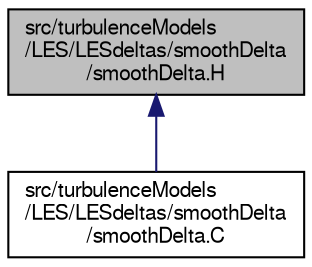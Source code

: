 digraph "src/turbulenceModels/LES/LESdeltas/smoothDelta/smoothDelta.H"
{
  bgcolor="transparent";
  edge [fontname="FreeSans",fontsize="10",labelfontname="FreeSans",labelfontsize="10"];
  node [fontname="FreeSans",fontsize="10",shape=record];
  Node3 [label="src/turbulenceModels\l/LES/LESdeltas/smoothDelta\l/smoothDelta.H",height=0.2,width=0.4,color="black", fillcolor="grey75", style="filled", fontcolor="black"];
  Node3 -> Node4 [dir="back",color="midnightblue",fontsize="10",style="solid",fontname="FreeSans"];
  Node4 [label="src/turbulenceModels\l/LES/LESdeltas/smoothDelta\l/smoothDelta.C",height=0.2,width=0.4,color="black",URL="$a40502.html"];
}

